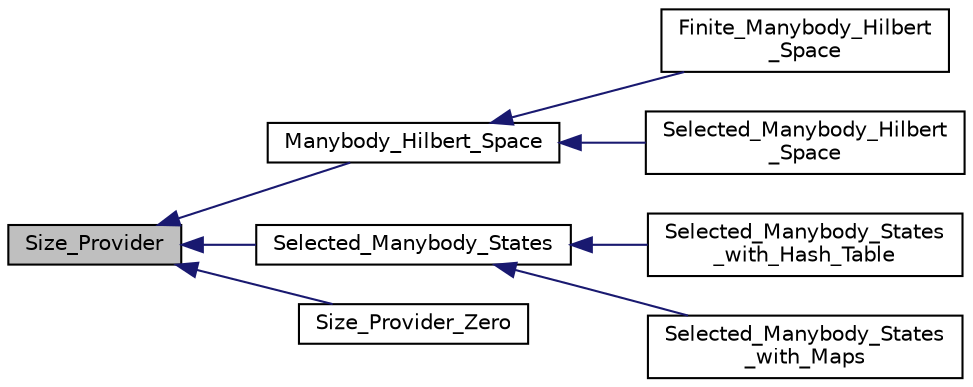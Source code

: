 digraph "Size_Provider"
{
  edge [fontname="Helvetica",fontsize="10",labelfontname="Helvetica",labelfontsize="10"];
  node [fontname="Helvetica",fontsize="10",shape=record];
  rankdir="LR";
  Node1 [label="Size_Provider",height=0.2,width=0.4,color="black", fillcolor="grey75", style="filled", fontcolor="black"];
  Node1 -> Node2 [dir="back",color="midnightblue",fontsize="10",style="solid",fontname="Helvetica"];
  Node2 [label="Manybody_Hilbert_Space",height=0.2,width=0.4,color="black", fillcolor="white", style="filled",URL="$classManybody__Hilbert__Space.html"];
  Node2 -> Node3 [dir="back",color="midnightblue",fontsize="10",style="solid",fontname="Helvetica"];
  Node3 [label="Finite_Manybody_Hilbert\l_Space",height=0.2,width=0.4,color="black", fillcolor="white", style="filled",URL="$classFinite__Manybody__Hilbert__Space.html"];
  Node2 -> Node4 [dir="back",color="midnightblue",fontsize="10",style="solid",fontname="Helvetica"];
  Node4 [label="Selected_Manybody_Hilbert\l_Space",height=0.2,width=0.4,color="black", fillcolor="white", style="filled",URL="$classSelected__Manybody__Hilbert__Space.html"];
  Node1 -> Node5 [dir="back",color="midnightblue",fontsize="10",style="solid",fontname="Helvetica"];
  Node5 [label="Selected_Manybody_States",height=0.2,width=0.4,color="black", fillcolor="white", style="filled",URL="$classSelected__Manybody__States.html"];
  Node5 -> Node6 [dir="back",color="midnightblue",fontsize="10",style="solid",fontname="Helvetica"];
  Node6 [label="Selected_Manybody_States\l_with_Hash_Table",height=0.2,width=0.4,color="black", fillcolor="white", style="filled",URL="$classSelected__Manybody__States__with__Hash__Table.html"];
  Node5 -> Node7 [dir="back",color="midnightblue",fontsize="10",style="solid",fontname="Helvetica"];
  Node7 [label="Selected_Manybody_States\l_with_Maps",height=0.2,width=0.4,color="black", fillcolor="white", style="filled",URL="$classSelected__Manybody__States__with__Maps.html"];
  Node1 -> Node8 [dir="back",color="midnightblue",fontsize="10",style="solid",fontname="Helvetica"];
  Node8 [label="Size_Provider_Zero",height=0.2,width=0.4,color="black", fillcolor="white", style="filled",URL="$classSize__Provider__Zero.html"];
}
